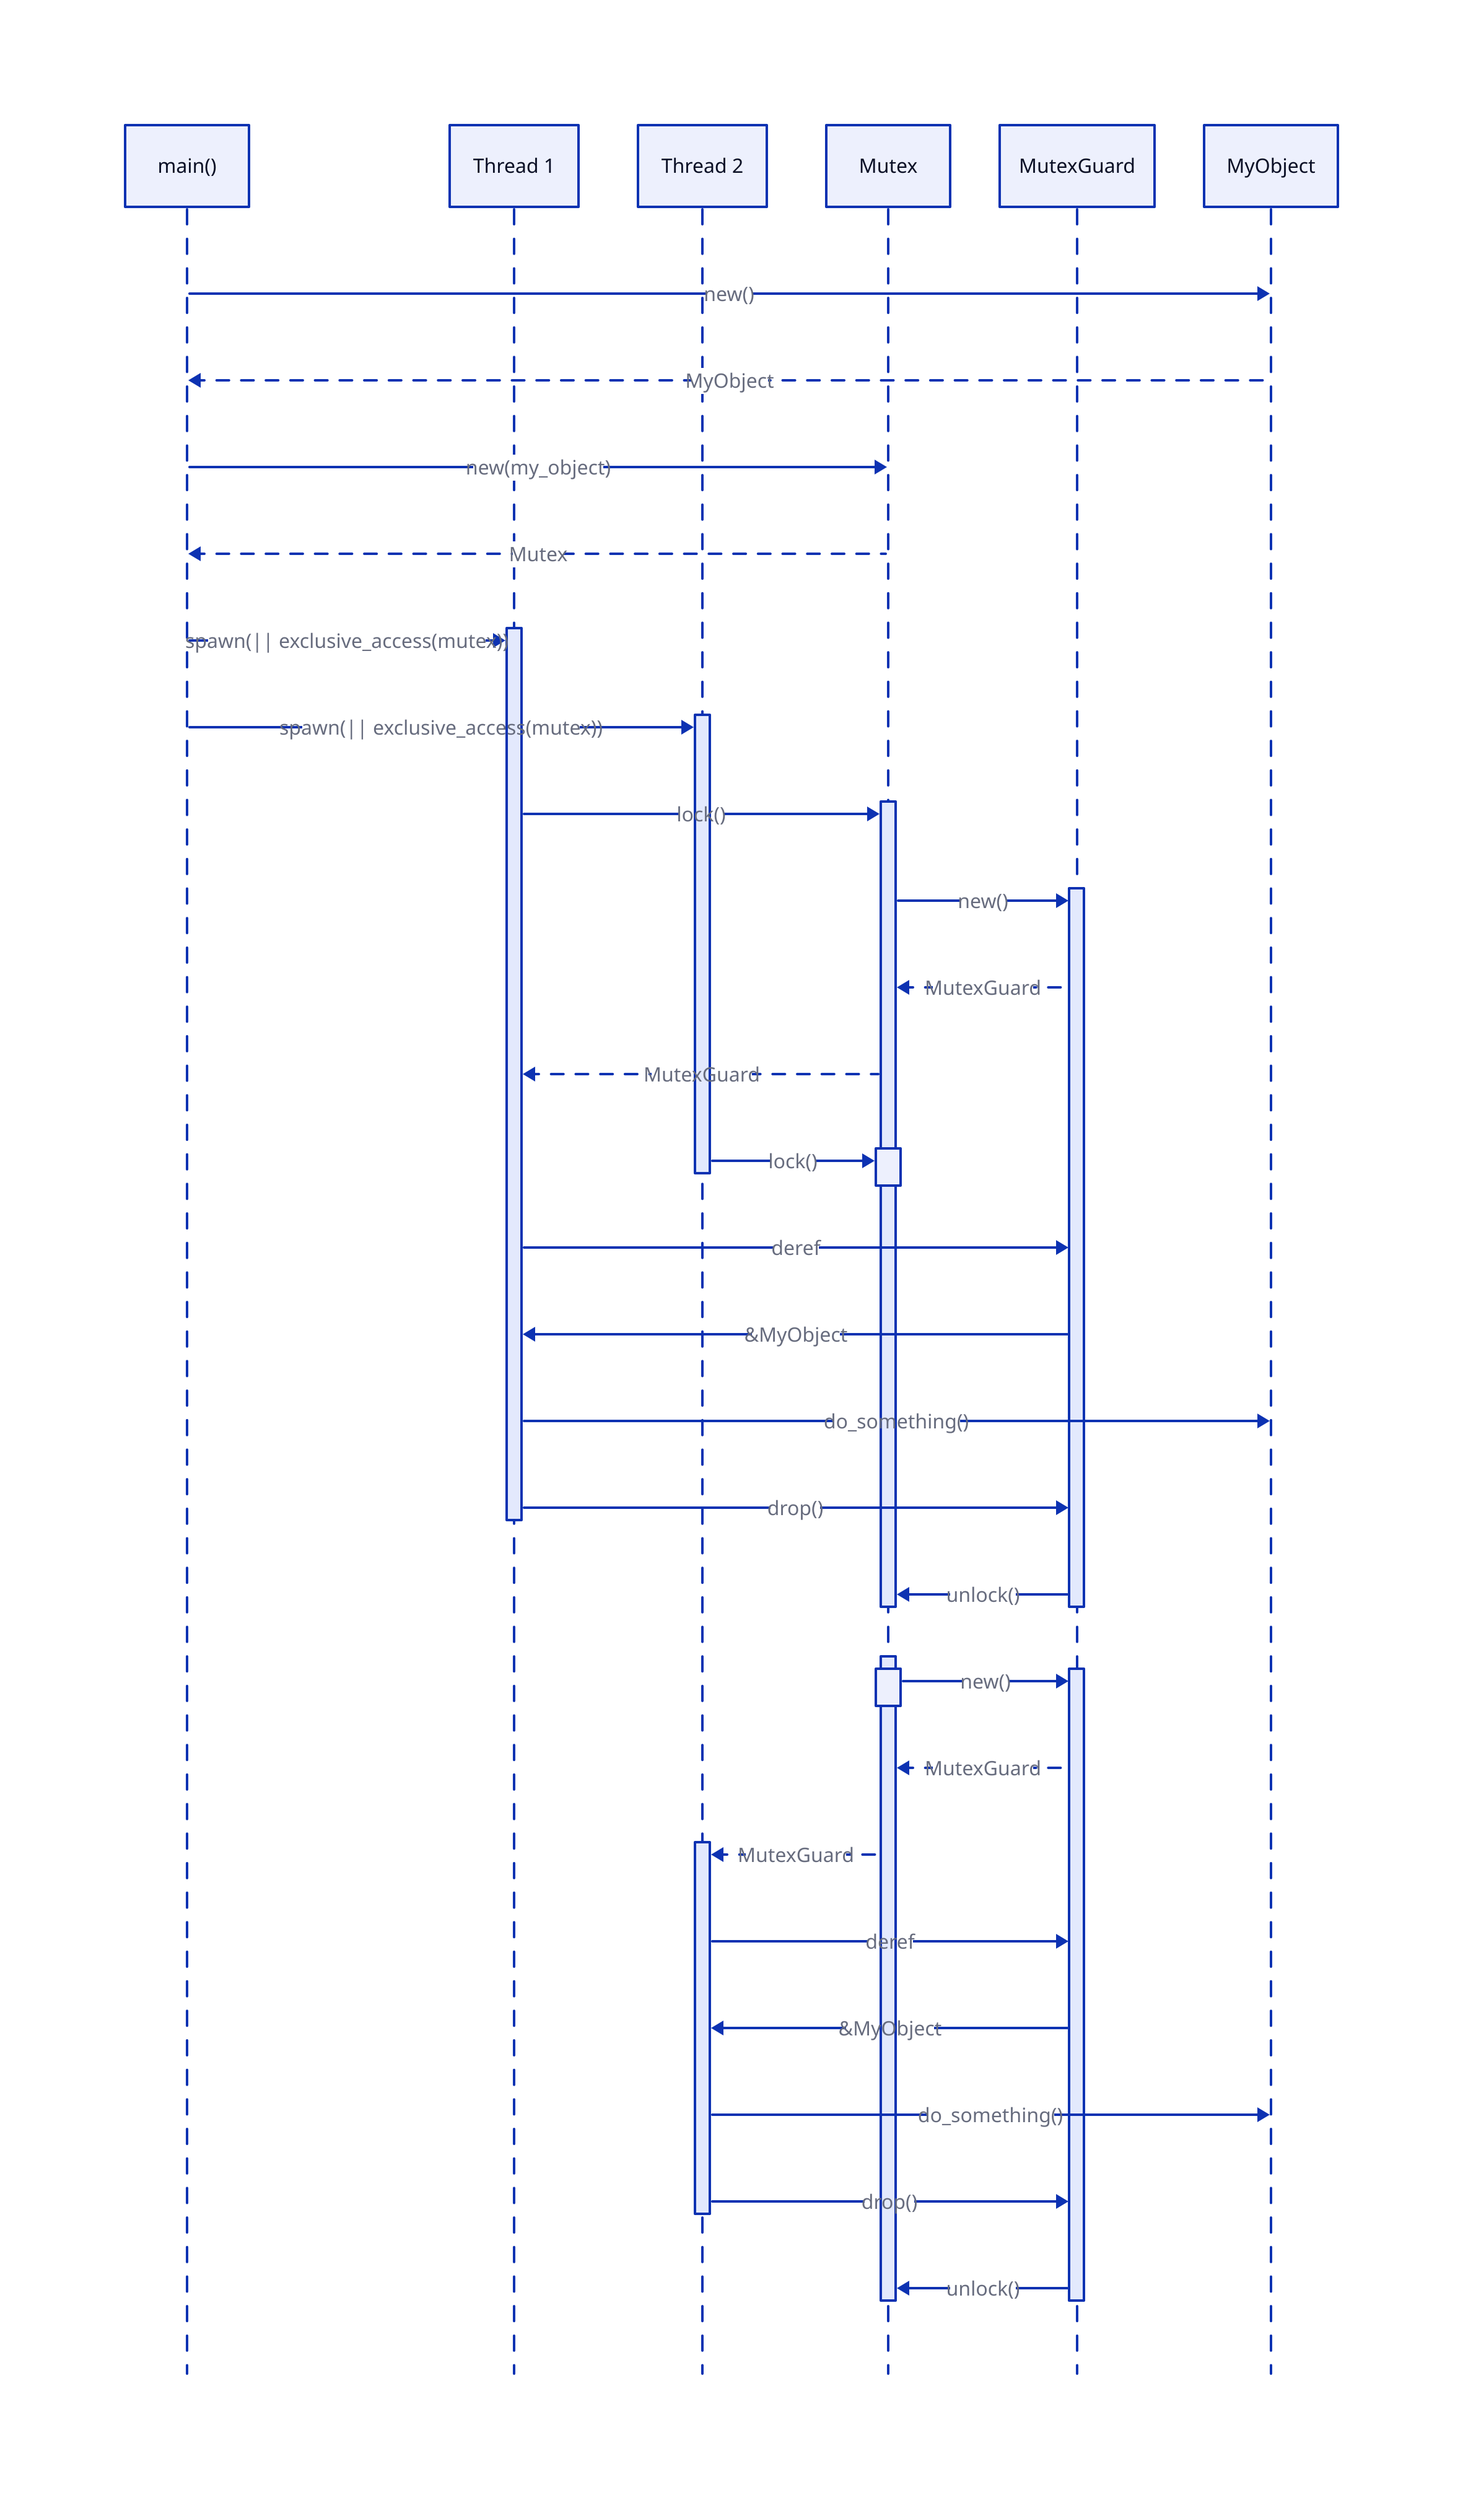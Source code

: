 shape: sequence_diagram

main: main()
thread1: Thread 1
thread2: Thread 2
mutex: Mutex
guard: MutexGuard
obj: MyObject

main -> obj: new()
main <- obj: MyObject {
  style.stroke-dash: 5
}
main -> mutex: new(my_object)
main <- mutex: Mutex {
  style.stroke-dash: 5
}

main -> thread1.fn: spawn(|| exclusive_access(mutex))
main -> thread2.fn: spawn(|| exclusive_access(mutex))

thread1.fn -> mutex.lock1: lock()
mutex.lock1 -> guard.locked1: new()
mutex.lock1 <- guard.locked1: MutexGuard {
  style.stroke-dash: 5
}
thread1.fn <- mutex.lock1: MutexGuard {
  style.stroke-dash: 5
}

thread2.fn -> mutex.lock1.no: lock()

thread1.fn -> guard.locked1: deref
thread1.fn <- guard.locked1: &MyObject
thread1.fn -> obj: do_something()
thread1.fn -> guard.locked1: drop()
guard.locked1 -> mutex.lock1: unlock()

mutex.lock2.locked -> guard.locked2: new()
mutex.lock2 <- guard.locked2: MutexGuard {
  style.stroke-dash: 5
}
thread2.fn2 <- mutex.lock2: MutexGuard {
  style.stroke-dash: 5
}
thread2.fn2 -> guard.locked2: deref
thread2.fn2 <- guard.locked2: &MyObject
thread2.fn2 -> obj: do_something()
thread2.fn2 -> guard.locked2: drop()
guard.locked2 -> mutex.lock2: unlock()
